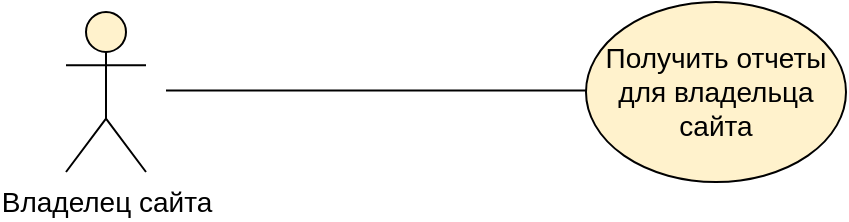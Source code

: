 <mxfile version="20.5.1" type="device"><diagram id="VjezQj8_NK2_to4GXOAZ" name="Страница 1"><mxGraphModel dx="825" dy="922" grid="1" gridSize="10" guides="1" tooltips="1" connect="1" arrows="1" fold="1" page="1" pageScale="1" pageWidth="827" pageHeight="1169" math="0" shadow="0"><root><mxCell id="0"/><mxCell id="1" parent="0"/><mxCell id="iGOiOu15s6C4RSsyW-mP-51" value="&lt;span style=&quot;font-size: 14px;&quot;&gt;Владелец сайта&lt;/span&gt;" style="shape=umlActor;verticalLabelPosition=bottom;verticalAlign=top;html=1;outlineConnect=0;strokeColor=#000000;fillColor=#FFF2CC;" vertex="1" parent="1"><mxGeometry x="140" y="725" width="40" height="80" as="geometry"/></mxCell><mxCell id="iGOiOu15s6C4RSsyW-mP-52" value="Получить отчеты для владельца сайта" style="ellipse;whiteSpace=wrap;html=1;strokeColor=#000000;fontSize=14;fillColor=#FFF2CC;" vertex="1" parent="1"><mxGeometry x="400" y="720" width="130" height="90" as="geometry"/></mxCell><mxCell id="iGOiOu15s6C4RSsyW-mP-53" value="" style="endArrow=none;html=1;rounded=0;fontSize=14;exitX=1;exitY=0.5;exitDx=0;exitDy=0;" edge="1" parent="1"><mxGeometry width="50" height="50" relative="1" as="geometry"><mxPoint x="190" y="764.23" as="sourcePoint"/><mxPoint x="400" y="764.23" as="targetPoint"/></mxGeometry></mxCell></root></mxGraphModel></diagram></mxfile>